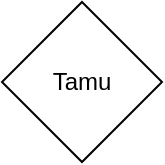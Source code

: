 <mxfile version="14.7.2" type="github">
  <diagram id="ZJtaXAPLpG0tvSq-ABKR" name="Page-1">
    <mxGraphModel dx="1038" dy="548" grid="1" gridSize="10" guides="1" tooltips="1" connect="1" arrows="1" fold="1" page="1" pageScale="1" pageWidth="827" pageHeight="1169" math="0" shadow="0">
      <root>
        <mxCell id="0" />
        <mxCell id="1" parent="0" />
        <mxCell id="7uUoXtXXwSZBFntplntP-1" value="Tamu" style="rhombus;whiteSpace=wrap;html=1;" vertex="1" parent="1">
          <mxGeometry x="210" y="120" width="80" height="80" as="geometry" />
        </mxCell>
      </root>
    </mxGraphModel>
  </diagram>
</mxfile>

